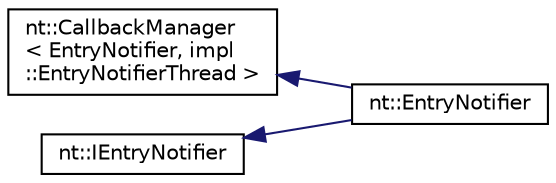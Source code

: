digraph "Graphical Class Hierarchy"
{
  edge [fontname="Helvetica",fontsize="10",labelfontname="Helvetica",labelfontsize="10"];
  node [fontname="Helvetica",fontsize="10",shape=record];
  rankdir="LR";
  Node1 [label="nt::CallbackManager\l\< EntryNotifier, impl\l::EntryNotifierThread \>",height=0.2,width=0.4,color="black", fillcolor="white", style="filled",URL="$classnt_1_1CallbackManager.html"];
  Node1 -> Node2 [dir="back",color="midnightblue",fontsize="10",style="solid",fontname="Helvetica"];
  Node2 [label="nt::EntryNotifier",height=0.2,width=0.4,color="black", fillcolor="white", style="filled",URL="$classnt_1_1EntryNotifier.html"];
  Node3 [label="nt::IEntryNotifier",height=0.2,width=0.4,color="black", fillcolor="white", style="filled",URL="$classnt_1_1IEntryNotifier.html"];
  Node3 -> Node2 [dir="back",color="midnightblue",fontsize="10",style="solid",fontname="Helvetica"];
}
